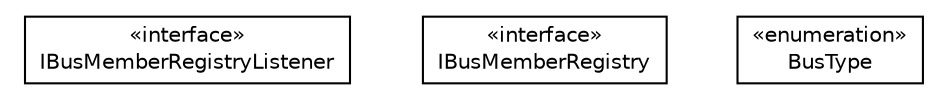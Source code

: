 #!/usr/local/bin/dot
#
# Class diagram 
# Generated by UMLGraph version R5_6-24-gf6e263 (http://www.umlgraph.org/)
#

digraph G {
	edge [fontname="Helvetica",fontsize=10,labelfontname="Helvetica",labelfontsize=10];
	node [fontname="Helvetica",fontsize=10,shape=plaintext];
	nodesep=0.25;
	ranksep=0.5;
	// org.universAAL.middleware.tracker.IBusMemberRegistryListener
	c50809 [label=<<table title="org.universAAL.middleware.tracker.IBusMemberRegistryListener" border="0" cellborder="1" cellspacing="0" cellpadding="2" port="p" href="./IBusMemberRegistryListener.html">
		<tr><td><table border="0" cellspacing="0" cellpadding="1">
<tr><td align="center" balign="center"> &#171;interface&#187; </td></tr>
<tr><td align="center" balign="center"> IBusMemberRegistryListener </td></tr>
		</table></td></tr>
		</table>>, URL="./IBusMemberRegistryListener.html", fontname="Helvetica", fontcolor="black", fontsize=10.0];
	// org.universAAL.middleware.tracker.IBusMemberRegistry
	c50810 [label=<<table title="org.universAAL.middleware.tracker.IBusMemberRegistry" border="0" cellborder="1" cellspacing="0" cellpadding="2" port="p" href="./IBusMemberRegistry.html">
		<tr><td><table border="0" cellspacing="0" cellpadding="1">
<tr><td align="center" balign="center"> &#171;interface&#187; </td></tr>
<tr><td align="center" balign="center"> IBusMemberRegistry </td></tr>
		</table></td></tr>
		</table>>, URL="./IBusMemberRegistry.html", fontname="Helvetica", fontcolor="black", fontsize=10.0];
	// org.universAAL.middleware.tracker.IBusMemberRegistry.BusType
	c50811 [label=<<table title="org.universAAL.middleware.tracker.IBusMemberRegistry.BusType" border="0" cellborder="1" cellspacing="0" cellpadding="2" port="p" href="./IBusMemberRegistry.BusType.html">
		<tr><td><table border="0" cellspacing="0" cellpadding="1">
<tr><td align="center" balign="center"> &#171;enumeration&#187; </td></tr>
<tr><td align="center" balign="center"> BusType </td></tr>
		</table></td></tr>
		</table>>, URL="./IBusMemberRegistry.BusType.html", fontname="Helvetica", fontcolor="black", fontsize=10.0];
}

